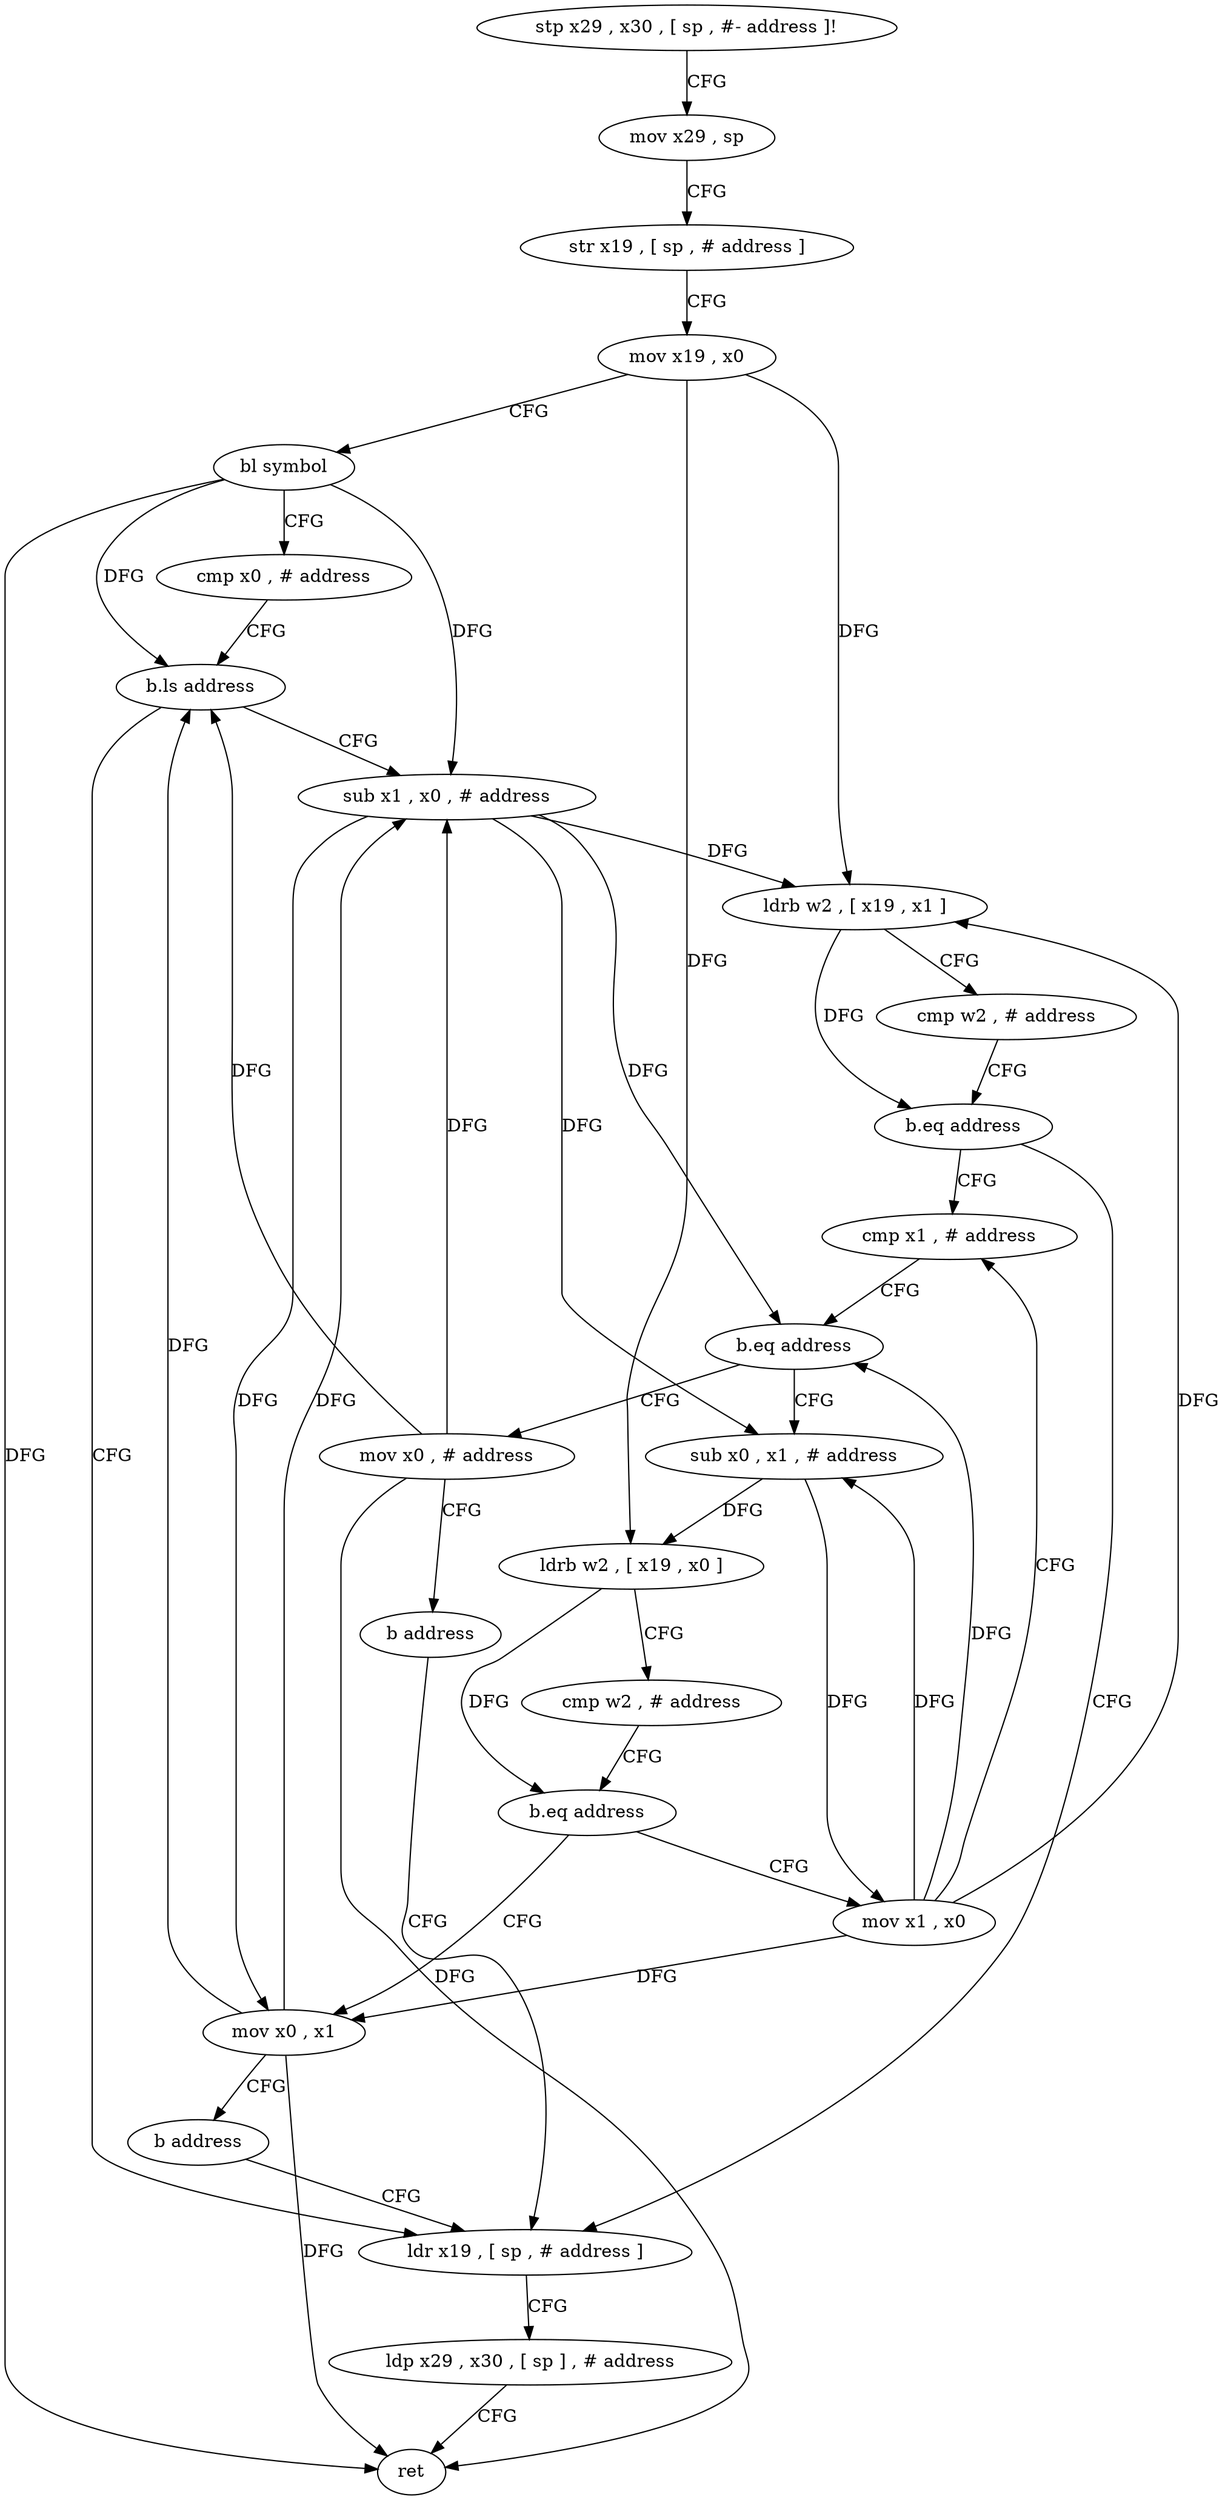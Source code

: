 digraph "func" {
"4394200" [label = "stp x29 , x30 , [ sp , #- address ]!" ]
"4394204" [label = "mov x29 , sp" ]
"4394208" [label = "str x19 , [ sp , # address ]" ]
"4394212" [label = "mov x19 , x0" ]
"4394216" [label = "bl symbol" ]
"4394220" [label = "cmp x0 , # address" ]
"4394224" [label = "b.ls address" ]
"4394244" [label = "ldr x19 , [ sp , # address ]" ]
"4394228" [label = "sub x1 , x0 , # address" ]
"4394248" [label = "ldp x29 , x30 , [ sp ] , # address" ]
"4394252" [label = "ret" ]
"4394232" [label = "ldrb w2 , [ x19 , x1 ]" ]
"4394236" [label = "cmp w2 , # address" ]
"4394240" [label = "b.eq address" ]
"4394260" [label = "cmp x1 , # address" ]
"4394264" [label = "b.eq address" ]
"4394292" [label = "mov x0 , # address" ]
"4394268" [label = "sub x0 , x1 , # address" ]
"4394296" [label = "b address" ]
"4394272" [label = "ldrb w2 , [ x19 , x0 ]" ]
"4394276" [label = "cmp w2 , # address" ]
"4394280" [label = "b.eq address" ]
"4394256" [label = "mov x1 , x0" ]
"4394284" [label = "mov x0 , x1" ]
"4394288" [label = "b address" ]
"4394200" -> "4394204" [ label = "CFG" ]
"4394204" -> "4394208" [ label = "CFG" ]
"4394208" -> "4394212" [ label = "CFG" ]
"4394212" -> "4394216" [ label = "CFG" ]
"4394212" -> "4394232" [ label = "DFG" ]
"4394212" -> "4394272" [ label = "DFG" ]
"4394216" -> "4394220" [ label = "CFG" ]
"4394216" -> "4394224" [ label = "DFG" ]
"4394216" -> "4394252" [ label = "DFG" ]
"4394216" -> "4394228" [ label = "DFG" ]
"4394220" -> "4394224" [ label = "CFG" ]
"4394224" -> "4394244" [ label = "CFG" ]
"4394224" -> "4394228" [ label = "CFG" ]
"4394244" -> "4394248" [ label = "CFG" ]
"4394228" -> "4394232" [ label = "DFG" ]
"4394228" -> "4394264" [ label = "DFG" ]
"4394228" -> "4394268" [ label = "DFG" ]
"4394228" -> "4394284" [ label = "DFG" ]
"4394248" -> "4394252" [ label = "CFG" ]
"4394232" -> "4394236" [ label = "CFG" ]
"4394232" -> "4394240" [ label = "DFG" ]
"4394236" -> "4394240" [ label = "CFG" ]
"4394240" -> "4394260" [ label = "CFG" ]
"4394240" -> "4394244" [ label = "CFG" ]
"4394260" -> "4394264" [ label = "CFG" ]
"4394264" -> "4394292" [ label = "CFG" ]
"4394264" -> "4394268" [ label = "CFG" ]
"4394292" -> "4394296" [ label = "CFG" ]
"4394292" -> "4394224" [ label = "DFG" ]
"4394292" -> "4394228" [ label = "DFG" ]
"4394292" -> "4394252" [ label = "DFG" ]
"4394268" -> "4394272" [ label = "DFG" ]
"4394268" -> "4394256" [ label = "DFG" ]
"4394296" -> "4394244" [ label = "CFG" ]
"4394272" -> "4394276" [ label = "CFG" ]
"4394272" -> "4394280" [ label = "DFG" ]
"4394276" -> "4394280" [ label = "CFG" ]
"4394280" -> "4394256" [ label = "CFG" ]
"4394280" -> "4394284" [ label = "CFG" ]
"4394256" -> "4394260" [ label = "CFG" ]
"4394256" -> "4394232" [ label = "DFG" ]
"4394256" -> "4394264" [ label = "DFG" ]
"4394256" -> "4394268" [ label = "DFG" ]
"4394256" -> "4394284" [ label = "DFG" ]
"4394284" -> "4394288" [ label = "CFG" ]
"4394284" -> "4394224" [ label = "DFG" ]
"4394284" -> "4394228" [ label = "DFG" ]
"4394284" -> "4394252" [ label = "DFG" ]
"4394288" -> "4394244" [ label = "CFG" ]
}
